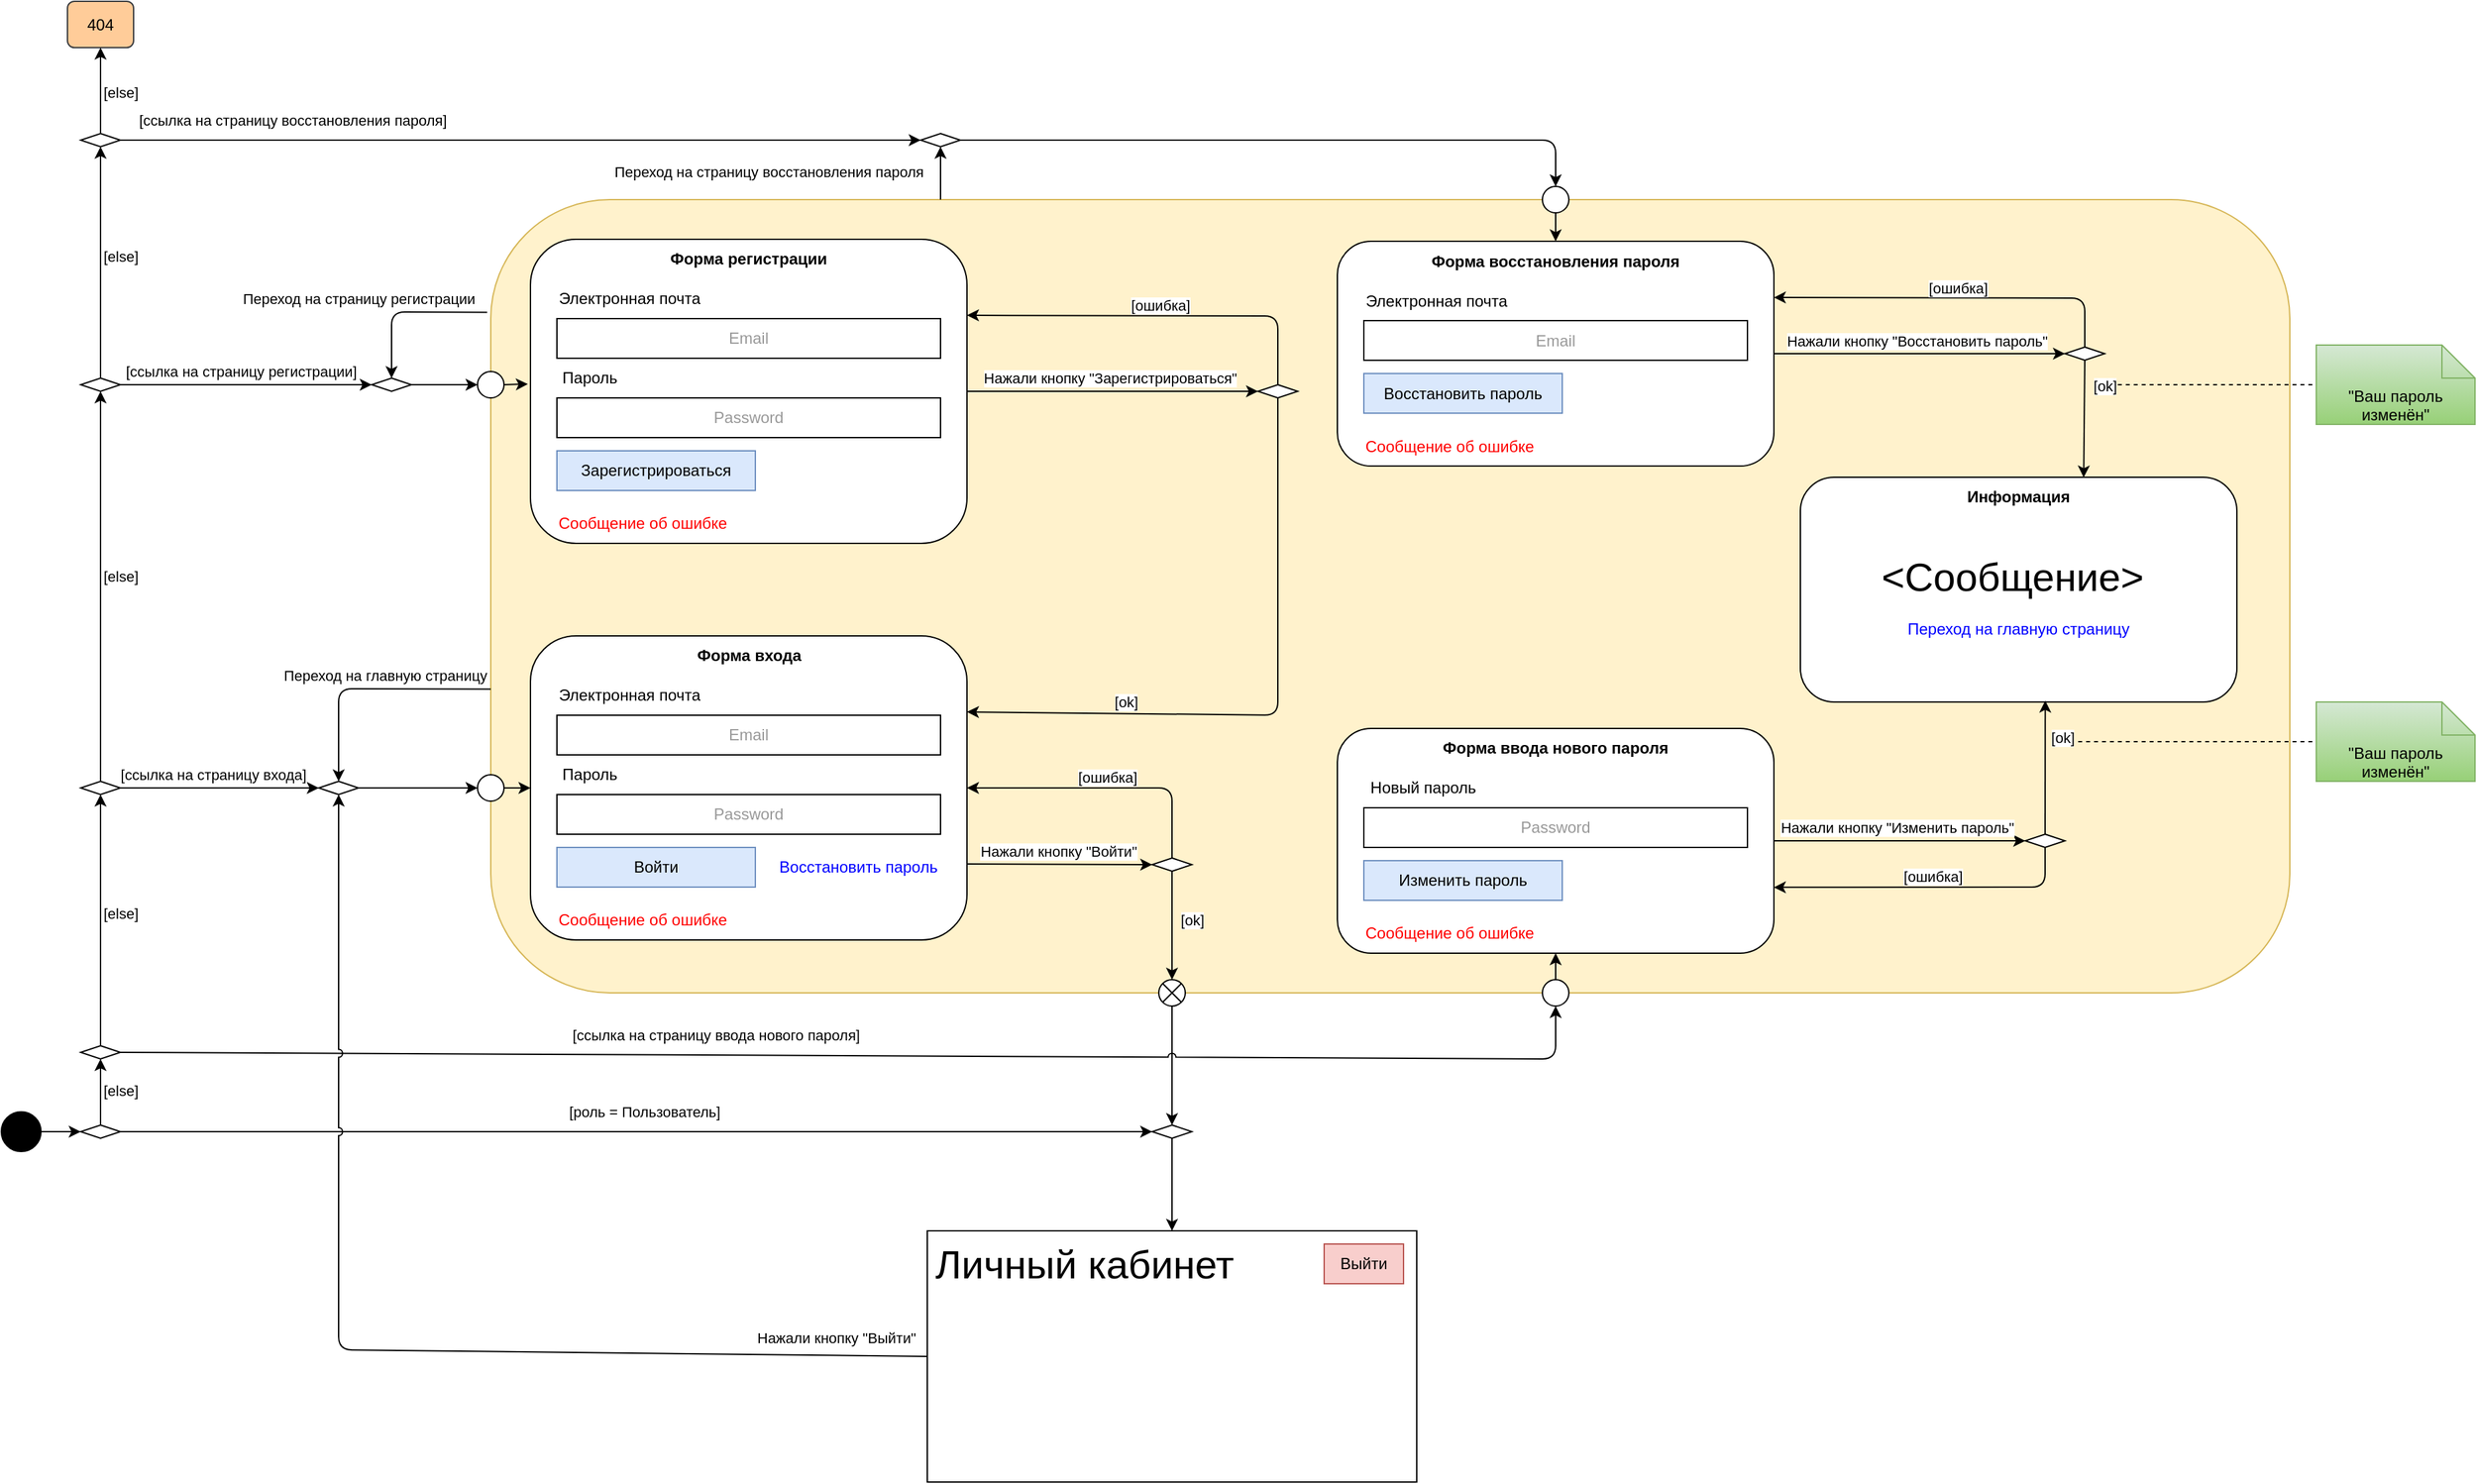 <mxfile version="23.0.2" type="device">
  <diagram name="Страница — 1" id="lwFxoNZVOsWcV77fsAZV">
    <mxGraphModel dx="2455" dy="1097" grid="1" gridSize="10" guides="1" tooltips="1" connect="1" arrows="1" fold="1" page="1" pageScale="1" pageWidth="827" pageHeight="1169" math="0" shadow="0">
      <root>
        <mxCell id="0" />
        <mxCell id="1" parent="0" />
        <mxCell id="IgeLQids6hlCfI4V9-Eq-91" value="" style="rounded=1;whiteSpace=wrap;html=1;fillColor=#fff2cc;strokeColor=#d6b656;" vertex="1" parent="1">
          <mxGeometry x="180" y="190" width="1360" height="600" as="geometry" />
        </mxCell>
        <mxCell id="IgeLQids6hlCfI4V9-Eq-2" value="" style="rounded=1;whiteSpace=wrap;html=1;" vertex="1" parent="1">
          <mxGeometry x="210" y="220" width="330" height="230" as="geometry" />
        </mxCell>
        <mxCell id="IgeLQids6hlCfI4V9-Eq-3" value="&lt;b&gt;Форма регистрации&lt;/b&gt;" style="text;html=1;strokeColor=none;fillColor=none;align=center;verticalAlign=middle;whiteSpace=wrap;rounded=0;" vertex="1" parent="1">
          <mxGeometry x="305" y="220" width="140" height="30" as="geometry" />
        </mxCell>
        <mxCell id="IgeLQids6hlCfI4V9-Eq-5" value="Электронная почта" style="text;html=1;strokeColor=none;fillColor=none;align=center;verticalAlign=middle;whiteSpace=wrap;rounded=0;" vertex="1" parent="1">
          <mxGeometry x="230" y="250" width="110" height="30" as="geometry" />
        </mxCell>
        <mxCell id="IgeLQids6hlCfI4V9-Eq-6" value="&lt;font color=&quot;#999999&quot;&gt;Email&lt;/font&gt;" style="rounded=0;whiteSpace=wrap;html=1;" vertex="1" parent="1">
          <mxGeometry x="230" y="280" width="290" height="30" as="geometry" />
        </mxCell>
        <mxCell id="IgeLQids6hlCfI4V9-Eq-7" value="Пароль" style="text;html=1;strokeColor=none;fillColor=none;align=center;verticalAlign=middle;whiteSpace=wrap;rounded=0;" vertex="1" parent="1">
          <mxGeometry x="230" y="310" width="50" height="30" as="geometry" />
        </mxCell>
        <mxCell id="IgeLQids6hlCfI4V9-Eq-8" value="&lt;font color=&quot;#999999&quot;&gt;Password&lt;/font&gt;" style="rounded=0;whiteSpace=wrap;html=1;" vertex="1" parent="1">
          <mxGeometry x="230" y="340" width="290" height="30" as="geometry" />
        </mxCell>
        <mxCell id="IgeLQids6hlCfI4V9-Eq-9" value="Зарегистрироваться" style="rounded=0;whiteSpace=wrap;html=1;fillColor=#dae8fc;strokeColor=#6c8ebf;" vertex="1" parent="1">
          <mxGeometry x="230" y="380" width="150" height="30" as="geometry" />
        </mxCell>
        <mxCell id="IgeLQids6hlCfI4V9-Eq-10" value="&lt;font color=&quot;#ff0000&quot;&gt;Сообщение об ошибке&lt;/font&gt;" style="text;html=1;strokeColor=none;fillColor=none;align=center;verticalAlign=middle;whiteSpace=wrap;rounded=0;" vertex="1" parent="1">
          <mxGeometry x="230" y="420" width="130" height="30" as="geometry" />
        </mxCell>
        <mxCell id="IgeLQids6hlCfI4V9-Eq-11" value="" style="rounded=1;whiteSpace=wrap;html=1;" vertex="1" parent="1">
          <mxGeometry x="820" y="221.53" width="330" height="170" as="geometry" />
        </mxCell>
        <mxCell id="IgeLQids6hlCfI4V9-Eq-12" value="&lt;b&gt;Форма восстановления пароля&lt;/b&gt;" style="text;html=1;strokeColor=none;fillColor=none;align=center;verticalAlign=middle;whiteSpace=wrap;rounded=0;" vertex="1" parent="1">
          <mxGeometry x="890" y="221.53" width="190" height="30" as="geometry" />
        </mxCell>
        <mxCell id="IgeLQids6hlCfI4V9-Eq-13" value="Электронная почта" style="text;html=1;strokeColor=none;fillColor=none;align=center;verticalAlign=middle;whiteSpace=wrap;rounded=0;" vertex="1" parent="1">
          <mxGeometry x="840" y="251.53" width="110" height="30" as="geometry" />
        </mxCell>
        <mxCell id="IgeLQids6hlCfI4V9-Eq-14" value="&lt;font color=&quot;#999999&quot;&gt;Email&lt;/font&gt;" style="rounded=0;whiteSpace=wrap;html=1;" vertex="1" parent="1">
          <mxGeometry x="840" y="281.53" width="290" height="30" as="geometry" />
        </mxCell>
        <mxCell id="IgeLQids6hlCfI4V9-Eq-17" value="Восстановить пароль" style="rounded=0;whiteSpace=wrap;html=1;fillColor=#dae8fc;strokeColor=#6c8ebf;" vertex="1" parent="1">
          <mxGeometry x="840" y="321.53" width="150" height="30" as="geometry" />
        </mxCell>
        <mxCell id="IgeLQids6hlCfI4V9-Eq-18" value="&lt;font color=&quot;#ff0000&quot;&gt;Сообщение об ошибке&lt;/font&gt;" style="text;html=1;strokeColor=none;fillColor=none;align=center;verticalAlign=middle;whiteSpace=wrap;rounded=0;" vertex="1" parent="1">
          <mxGeometry x="840" y="361.53" width="130" height="30" as="geometry" />
        </mxCell>
        <mxCell id="IgeLQids6hlCfI4V9-Eq-19" value="" style="rounded=1;whiteSpace=wrap;html=1;" vertex="1" parent="1">
          <mxGeometry x="1170" y="400" width="330" height="170" as="geometry" />
        </mxCell>
        <mxCell id="IgeLQids6hlCfI4V9-Eq-20" value="&lt;b&gt;Информация&lt;/b&gt;" style="text;html=1;strokeColor=none;fillColor=none;align=center;verticalAlign=middle;whiteSpace=wrap;rounded=0;" vertex="1" parent="1">
          <mxGeometry x="1240" y="400" width="190" height="30" as="geometry" />
        </mxCell>
        <mxCell id="IgeLQids6hlCfI4V9-Eq-24" value="&lt;font color=&quot;#0000ff&quot;&gt;Переход на главную страницу&lt;/font&gt;" style="text;html=1;strokeColor=none;fillColor=none;align=center;verticalAlign=middle;whiteSpace=wrap;rounded=0;" vertex="1" parent="1">
          <mxGeometry x="1248" y="500" width="174" height="30" as="geometry" />
        </mxCell>
        <mxCell id="IgeLQids6hlCfI4V9-Eq-25" value="&lt;font style=&quot;font-size: 30px;&quot;&gt;&amp;lt;Сообщение&amp;gt;&lt;br&gt;&lt;/font&gt;" style="text;html=1;strokeColor=none;fillColor=none;align=center;verticalAlign=middle;whiteSpace=wrap;rounded=0;" vertex="1" parent="1">
          <mxGeometry x="1218" y="460" width="225" height="30" as="geometry" />
        </mxCell>
        <mxCell id="IgeLQids6hlCfI4V9-Eq-26" value="" style="rounded=1;whiteSpace=wrap;html=1;" vertex="1" parent="1">
          <mxGeometry x="820" y="590" width="330" height="170" as="geometry" />
        </mxCell>
        <mxCell id="IgeLQids6hlCfI4V9-Eq-27" value="&lt;b&gt;Форма ввода нового пароля&lt;/b&gt;" style="text;html=1;strokeColor=none;fillColor=none;align=center;verticalAlign=middle;whiteSpace=wrap;rounded=0;" vertex="1" parent="1">
          <mxGeometry x="890" y="590" width="190" height="30" as="geometry" />
        </mxCell>
        <mxCell id="IgeLQids6hlCfI4V9-Eq-28" value="Новый пароль" style="text;html=1;strokeColor=none;fillColor=none;align=center;verticalAlign=middle;whiteSpace=wrap;rounded=0;" vertex="1" parent="1">
          <mxGeometry x="840" y="620" width="90" height="30" as="geometry" />
        </mxCell>
        <mxCell id="IgeLQids6hlCfI4V9-Eq-29" value="&lt;font color=&quot;#999999&quot;&gt;Password&lt;/font&gt;" style="rounded=0;whiteSpace=wrap;html=1;" vertex="1" parent="1">
          <mxGeometry x="840" y="650" width="290" height="30" as="geometry" />
        </mxCell>
        <mxCell id="IgeLQids6hlCfI4V9-Eq-30" value="Изменить пароль" style="rounded=0;whiteSpace=wrap;html=1;fillColor=#dae8fc;strokeColor=#6c8ebf;" vertex="1" parent="1">
          <mxGeometry x="840" y="690" width="150" height="30" as="geometry" />
        </mxCell>
        <mxCell id="IgeLQids6hlCfI4V9-Eq-31" value="&lt;font color=&quot;#ff0000&quot;&gt;Сообщение об ошибке&lt;/font&gt;" style="text;html=1;strokeColor=none;fillColor=none;align=center;verticalAlign=middle;whiteSpace=wrap;rounded=0;" vertex="1" parent="1">
          <mxGeometry x="840" y="730" width="130" height="30" as="geometry" />
        </mxCell>
        <mxCell id="IgeLQids6hlCfI4V9-Eq-38" value="" style="rounded=1;whiteSpace=wrap;html=1;" vertex="1" parent="1">
          <mxGeometry x="210" y="520" width="330" height="230" as="geometry" />
        </mxCell>
        <mxCell id="IgeLQids6hlCfI4V9-Eq-39" value="&lt;b&gt;Форма входа&lt;/b&gt;" style="text;html=1;strokeColor=none;fillColor=none;align=center;verticalAlign=middle;whiteSpace=wrap;rounded=0;" vertex="1" parent="1">
          <mxGeometry x="327.5" y="520" width="95" height="30" as="geometry" />
        </mxCell>
        <mxCell id="IgeLQids6hlCfI4V9-Eq-40" value="Электронная почта" style="text;html=1;strokeColor=none;fillColor=none;align=center;verticalAlign=middle;whiteSpace=wrap;rounded=0;" vertex="1" parent="1">
          <mxGeometry x="230" y="550" width="110" height="30" as="geometry" />
        </mxCell>
        <mxCell id="IgeLQids6hlCfI4V9-Eq-41" value="&lt;font color=&quot;#999999&quot;&gt;Email&lt;/font&gt;" style="rounded=0;whiteSpace=wrap;html=1;" vertex="1" parent="1">
          <mxGeometry x="230" y="580" width="290" height="30" as="geometry" />
        </mxCell>
        <mxCell id="IgeLQids6hlCfI4V9-Eq-42" value="Пароль" style="text;html=1;strokeColor=none;fillColor=none;align=center;verticalAlign=middle;whiteSpace=wrap;rounded=0;" vertex="1" parent="1">
          <mxGeometry x="230" y="610" width="50" height="30" as="geometry" />
        </mxCell>
        <mxCell id="IgeLQids6hlCfI4V9-Eq-43" value="&lt;font color=&quot;#999999&quot;&gt;Password&lt;/font&gt;" style="rounded=0;whiteSpace=wrap;html=1;" vertex="1" parent="1">
          <mxGeometry x="230" y="640" width="290" height="30" as="geometry" />
        </mxCell>
        <mxCell id="IgeLQids6hlCfI4V9-Eq-44" value="Войти" style="rounded=0;whiteSpace=wrap;html=1;fillColor=#dae8fc;strokeColor=#6c8ebf;" vertex="1" parent="1">
          <mxGeometry x="230" y="680" width="150" height="30" as="geometry" />
        </mxCell>
        <mxCell id="IgeLQids6hlCfI4V9-Eq-45" value="&lt;font color=&quot;#ff0000&quot;&gt;Сообщение об ошибке&lt;/font&gt;" style="text;html=1;strokeColor=none;fillColor=none;align=center;verticalAlign=middle;whiteSpace=wrap;rounded=0;" vertex="1" parent="1">
          <mxGeometry x="230" y="720" width="130" height="30" as="geometry" />
        </mxCell>
        <mxCell id="IgeLQids6hlCfI4V9-Eq-46" value="" style="rhombus;whiteSpace=wrap;html=1;" vertex="1" parent="1">
          <mxGeometry x="760" y="330" width="30" height="10" as="geometry" />
        </mxCell>
        <mxCell id="IgeLQids6hlCfI4V9-Eq-47" value="" style="endArrow=classic;html=1;rounded=1;exitX=1;exitY=0.5;exitDx=0;exitDy=0;entryX=0;entryY=0.5;entryDx=0;entryDy=0;curved=0;" edge="1" parent="1" source="IgeLQids6hlCfI4V9-Eq-2" target="IgeLQids6hlCfI4V9-Eq-46">
          <mxGeometry width="50" height="50" relative="1" as="geometry">
            <mxPoint x="660" y="335" as="sourcePoint" />
            <mxPoint x="660" y="380" as="targetPoint" />
          </mxGeometry>
        </mxCell>
        <mxCell id="IgeLQids6hlCfI4V9-Eq-48" value="Нажали кнопку &quot;Зарегистрироваться&quot;" style="edgeLabel;html=1;align=center;verticalAlign=middle;resizable=0;points=[];" vertex="1" connectable="0" parent="IgeLQids6hlCfI4V9-Eq-47">
          <mxGeometry x="-0.019" y="1" relative="1" as="geometry">
            <mxPoint y="-9" as="offset" />
          </mxGeometry>
        </mxCell>
        <mxCell id="IgeLQids6hlCfI4V9-Eq-50" value="" style="endArrow=classic;html=1;rounded=1;exitX=0.5;exitY=0;exitDx=0;exitDy=0;entryX=1;entryY=0.25;entryDx=0;entryDy=0;curved=0;" edge="1" parent="1" source="IgeLQids6hlCfI4V9-Eq-46" target="IgeLQids6hlCfI4V9-Eq-2">
          <mxGeometry width="50" height="50" relative="1" as="geometry">
            <mxPoint x="550" y="345" as="sourcePoint" />
            <mxPoint x="770" y="345" as="targetPoint" />
            <Array as="points">
              <mxPoint x="775" y="278" />
            </Array>
          </mxGeometry>
        </mxCell>
        <mxCell id="IgeLQids6hlCfI4V9-Eq-51" value="[ошибка]" style="edgeLabel;html=1;align=center;verticalAlign=middle;resizable=0;points=[];" vertex="1" connectable="0" parent="IgeLQids6hlCfI4V9-Eq-50">
          <mxGeometry x="-0.019" y="1" relative="1" as="geometry">
            <mxPoint y="-9" as="offset" />
          </mxGeometry>
        </mxCell>
        <mxCell id="IgeLQids6hlCfI4V9-Eq-54" value="" style="endArrow=classic;html=1;rounded=1;curved=0;exitX=0.5;exitY=1;exitDx=0;exitDy=0;entryX=1;entryY=0.25;entryDx=0;entryDy=0;" edge="1" parent="1" source="IgeLQids6hlCfI4V9-Eq-46" target="IgeLQids6hlCfI4V9-Eq-38">
          <mxGeometry width="50" height="50" relative="1" as="geometry">
            <mxPoint x="580" y="470" as="sourcePoint" />
            <mxPoint x="780" y="410" as="targetPoint" />
            <Array as="points">
              <mxPoint x="775" y="580" />
            </Array>
          </mxGeometry>
        </mxCell>
        <mxCell id="IgeLQids6hlCfI4V9-Eq-55" value="[ok]" style="edgeLabel;html=1;align=center;verticalAlign=middle;resizable=0;points=[];" vertex="1" connectable="0" parent="IgeLQids6hlCfI4V9-Eq-54">
          <mxGeometry x="-0.019" y="1" relative="1" as="geometry">
            <mxPoint x="-116" y="-3" as="offset" />
          </mxGeometry>
        </mxCell>
        <mxCell id="IgeLQids6hlCfI4V9-Eq-56" value="" style="rhombus;whiteSpace=wrap;html=1;" vertex="1" parent="1">
          <mxGeometry x="680" y="688" width="30" height="10" as="geometry" />
        </mxCell>
        <mxCell id="IgeLQids6hlCfI4V9-Eq-57" value="" style="endArrow=classic;html=1;rounded=1;exitX=1;exitY=0.75;exitDx=0;exitDy=0;entryX=0;entryY=0.5;entryDx=0;entryDy=0;curved=0;" edge="1" parent="1" target="IgeLQids6hlCfI4V9-Eq-56" source="IgeLQids6hlCfI4V9-Eq-38">
          <mxGeometry width="50" height="50" relative="1" as="geometry">
            <mxPoint x="540" y="685" as="sourcePoint" />
            <mxPoint x="660" y="730" as="targetPoint" />
          </mxGeometry>
        </mxCell>
        <mxCell id="IgeLQids6hlCfI4V9-Eq-58" value="Нажали кнопку &quot;Войти&quot;" style="edgeLabel;html=1;align=center;verticalAlign=middle;resizable=0;points=[];" vertex="1" connectable="0" parent="IgeLQids6hlCfI4V9-Eq-57">
          <mxGeometry x="-0.019" y="1" relative="1" as="geometry">
            <mxPoint y="-9" as="offset" />
          </mxGeometry>
        </mxCell>
        <mxCell id="IgeLQids6hlCfI4V9-Eq-72" value="" style="rhombus;whiteSpace=wrap;html=1;" vertex="1" parent="1">
          <mxGeometry x="1370" y="301.53" width="30" height="10" as="geometry" />
        </mxCell>
        <mxCell id="IgeLQids6hlCfI4V9-Eq-73" value="" style="endArrow=classic;html=1;rounded=1;entryX=0;entryY=0.5;entryDx=0;entryDy=0;curved=0;exitX=1;exitY=0.5;exitDx=0;exitDy=0;" edge="1" parent="1" target="IgeLQids6hlCfI4V9-Eq-72" source="IgeLQids6hlCfI4V9-Eq-11">
          <mxGeometry width="50" height="50" relative="1" as="geometry">
            <mxPoint x="1150" y="302.53" as="sourcePoint" />
            <mxPoint x="1270" y="347.53" as="targetPoint" />
          </mxGeometry>
        </mxCell>
        <mxCell id="IgeLQids6hlCfI4V9-Eq-74" value="Нажали кнопку &quot;Восстановить пароль&quot;" style="edgeLabel;html=1;align=center;verticalAlign=middle;resizable=0;points=[];" vertex="1" connectable="0" parent="IgeLQids6hlCfI4V9-Eq-73">
          <mxGeometry x="-0.019" y="1" relative="1" as="geometry">
            <mxPoint y="-9" as="offset" />
          </mxGeometry>
        </mxCell>
        <mxCell id="IgeLQids6hlCfI4V9-Eq-75" value="" style="endArrow=classic;html=1;rounded=1;exitX=0.5;exitY=0;exitDx=0;exitDy=0;entryX=1;entryY=0.25;entryDx=0;entryDy=0;curved=0;" edge="1" parent="1" source="IgeLQids6hlCfI4V9-Eq-72" target="IgeLQids6hlCfI4V9-Eq-11">
          <mxGeometry width="50" height="50" relative="1" as="geometry">
            <mxPoint x="1160" y="312.53" as="sourcePoint" />
            <mxPoint x="1150" y="245.53" as="targetPoint" />
            <Array as="points">
              <mxPoint x="1385" y="264.53" />
            </Array>
          </mxGeometry>
        </mxCell>
        <mxCell id="IgeLQids6hlCfI4V9-Eq-76" value="[ошибка]" style="edgeLabel;html=1;align=center;verticalAlign=middle;resizable=0;points=[];" vertex="1" connectable="0" parent="IgeLQids6hlCfI4V9-Eq-75">
          <mxGeometry x="-0.019" y="1" relative="1" as="geometry">
            <mxPoint y="-9" as="offset" />
          </mxGeometry>
        </mxCell>
        <mxCell id="IgeLQids6hlCfI4V9-Eq-77" value="" style="endArrow=classic;html=1;rounded=1;exitX=0.5;exitY=0;exitDx=0;exitDy=0;entryX=1;entryY=0.5;entryDx=0;entryDy=0;curved=0;" edge="1" parent="1" source="IgeLQids6hlCfI4V9-Eq-56" target="IgeLQids6hlCfI4V9-Eq-38">
          <mxGeometry width="50" height="50" relative="1" as="geometry">
            <mxPoint x="785" y="340" as="sourcePoint" />
            <mxPoint x="550" y="288" as="targetPoint" />
            <Array as="points">
              <mxPoint x="695" y="635" />
            </Array>
          </mxGeometry>
        </mxCell>
        <mxCell id="IgeLQids6hlCfI4V9-Eq-78" value="[ошибка]" style="edgeLabel;html=1;align=center;verticalAlign=middle;resizable=0;points=[];" vertex="1" connectable="0" parent="IgeLQids6hlCfI4V9-Eq-77">
          <mxGeometry x="-0.019" y="1" relative="1" as="geometry">
            <mxPoint y="-9" as="offset" />
          </mxGeometry>
        </mxCell>
        <mxCell id="IgeLQids6hlCfI4V9-Eq-79" value="" style="endArrow=classic;html=1;rounded=1;entryX=0.649;entryY=0.001;entryDx=0;entryDy=0;curved=0;exitX=0.5;exitY=1;exitDx=0;exitDy=0;entryPerimeter=0;" edge="1" parent="1" source="IgeLQids6hlCfI4V9-Eq-72" target="IgeLQids6hlCfI4V9-Eq-19">
          <mxGeometry width="50" height="50" relative="1" as="geometry">
            <mxPoint x="1160" y="316.53" as="sourcePoint" />
            <mxPoint x="1384.5" y="410" as="targetPoint" />
          </mxGeometry>
        </mxCell>
        <mxCell id="IgeLQids6hlCfI4V9-Eq-80" value="[ok]" style="edgeLabel;html=1;align=center;verticalAlign=middle;resizable=0;points=[];" vertex="1" connectable="0" parent="IgeLQids6hlCfI4V9-Eq-79">
          <mxGeometry x="-0.019" y="1" relative="1" as="geometry">
            <mxPoint x="14" y="-24" as="offset" />
          </mxGeometry>
        </mxCell>
        <mxCell id="IgeLQids6hlCfI4V9-Eq-83" value="" style="rhombus;whiteSpace=wrap;html=1;" vertex="1" parent="1">
          <mxGeometry x="1340" y="670" width="30" height="10" as="geometry" />
        </mxCell>
        <mxCell id="IgeLQids6hlCfI4V9-Eq-84" value="" style="endArrow=classic;html=1;rounded=1;entryX=0;entryY=0.5;entryDx=0;entryDy=0;curved=0;exitX=1;exitY=0.5;exitDx=0;exitDy=0;" edge="1" parent="1" target="IgeLQids6hlCfI4V9-Eq-83" source="IgeLQids6hlCfI4V9-Eq-26">
          <mxGeometry width="50" height="50" relative="1" as="geometry">
            <mxPoint x="1150" y="675" as="sourcePoint" />
            <mxPoint x="1270" y="716" as="targetPoint" />
          </mxGeometry>
        </mxCell>
        <mxCell id="IgeLQids6hlCfI4V9-Eq-85" value="Нажали кнопку &quot;Изменить пароль&quot;" style="edgeLabel;html=1;align=center;verticalAlign=middle;resizable=0;points=[];" vertex="1" connectable="0" parent="IgeLQids6hlCfI4V9-Eq-84">
          <mxGeometry x="-0.019" y="1" relative="1" as="geometry">
            <mxPoint y="-9" as="offset" />
          </mxGeometry>
        </mxCell>
        <mxCell id="IgeLQids6hlCfI4V9-Eq-87" value="" style="endArrow=classic;html=1;rounded=1;entryX=0.561;entryY=0.994;entryDx=0;entryDy=0;curved=0;exitX=0.5;exitY=0;exitDx=0;exitDy=0;entryPerimeter=0;" edge="1" parent="1" source="IgeLQids6hlCfI4V9-Eq-83" target="IgeLQids6hlCfI4V9-Eq-19">
          <mxGeometry width="50" height="50" relative="1" as="geometry">
            <mxPoint x="1395" y="310" as="sourcePoint" />
            <mxPoint x="1395" y="408" as="targetPoint" />
          </mxGeometry>
        </mxCell>
        <mxCell id="IgeLQids6hlCfI4V9-Eq-88" value="[ok]" style="edgeLabel;html=1;align=center;verticalAlign=middle;resizable=0;points=[];" vertex="1" connectable="0" parent="IgeLQids6hlCfI4V9-Eq-87">
          <mxGeometry x="-0.019" y="1" relative="1" as="geometry">
            <mxPoint x="14" y="-24" as="offset" />
          </mxGeometry>
        </mxCell>
        <mxCell id="IgeLQids6hlCfI4V9-Eq-89" value="" style="endArrow=classic;html=1;rounded=1;exitX=0.5;exitY=1;exitDx=0;exitDy=0;entryX=1;entryY=0.707;entryDx=0;entryDy=0;curved=0;entryPerimeter=0;" edge="1" parent="1" source="IgeLQids6hlCfI4V9-Eq-83" target="IgeLQids6hlCfI4V9-Eq-26">
          <mxGeometry width="50" height="50" relative="1" as="geometry">
            <mxPoint x="1365" y="787" as="sourcePoint" />
            <mxPoint x="1130" y="750" as="targetPoint" />
            <Array as="points">
              <mxPoint x="1355" y="710" />
            </Array>
          </mxGeometry>
        </mxCell>
        <mxCell id="IgeLQids6hlCfI4V9-Eq-90" value="[ошибка]" style="edgeLabel;html=1;align=center;verticalAlign=middle;resizable=0;points=[];" vertex="1" connectable="0" parent="IgeLQids6hlCfI4V9-Eq-89">
          <mxGeometry x="-0.019" y="1" relative="1" as="geometry">
            <mxPoint y="-9" as="offset" />
          </mxGeometry>
        </mxCell>
        <mxCell id="IgeLQids6hlCfI4V9-Eq-92" value="" style="rounded=0;whiteSpace=wrap;html=1;" vertex="1" parent="1">
          <mxGeometry x="510" y="970" width="370" height="190" as="geometry" />
        </mxCell>
        <mxCell id="IgeLQids6hlCfI4V9-Eq-94" value="&lt;font style=&quot;font-size: 30px;&quot;&gt;Личный кабинет&lt;br&gt;&lt;/font&gt;" style="text;html=1;strokeColor=none;fillColor=none;align=center;verticalAlign=middle;whiteSpace=wrap;rounded=0;" vertex="1" parent="1">
          <mxGeometry x="510" y="980" width="238" height="30" as="geometry" />
        </mxCell>
        <mxCell id="IgeLQids6hlCfI4V9-Eq-96" value="Выйти" style="rounded=0;whiteSpace=wrap;html=1;fillColor=#f8cecc;strokeColor=#b85450;" vertex="1" parent="1">
          <mxGeometry x="810" y="980" width="60" height="30" as="geometry" />
        </mxCell>
        <mxCell id="IgeLQids6hlCfI4V9-Eq-97" value="" style="ellipse;whiteSpace=wrap;html=1;" vertex="1" parent="1">
          <mxGeometry x="170" y="320" width="20" height="20" as="geometry" />
        </mxCell>
        <mxCell id="IgeLQids6hlCfI4V9-Eq-98" value="" style="endArrow=classic;html=1;rounded=1;exitX=1;exitY=0.5;exitDx=0;exitDy=0;entryX=-0.006;entryY=0.476;entryDx=0;entryDy=0;curved=0;entryPerimeter=0;" edge="1" parent="1" source="IgeLQids6hlCfI4V9-Eq-97" target="IgeLQids6hlCfI4V9-Eq-2">
          <mxGeometry width="50" height="50" relative="1" as="geometry">
            <mxPoint x="550" y="703" as="sourcePoint" />
            <mxPoint x="690" y="703" as="targetPoint" />
          </mxGeometry>
        </mxCell>
        <mxCell id="IgeLQids6hlCfI4V9-Eq-100" value="" style="ellipse;whiteSpace=wrap;html=1;" vertex="1" parent="1">
          <mxGeometry x="170" y="625" width="20" height="20" as="geometry" />
        </mxCell>
        <mxCell id="IgeLQids6hlCfI4V9-Eq-101" value="" style="endArrow=classic;html=1;rounded=1;exitX=1;exitY=0.5;exitDx=0;exitDy=0;entryX=0;entryY=0.5;entryDx=0;entryDy=0;curved=0;" edge="1" parent="1" source="IgeLQids6hlCfI4V9-Eq-100" target="IgeLQids6hlCfI4V9-Eq-38">
          <mxGeometry width="50" height="50" relative="1" as="geometry">
            <mxPoint x="552" y="1013" as="sourcePoint" />
            <mxPoint x="210" y="639" as="targetPoint" />
          </mxGeometry>
        </mxCell>
        <mxCell id="IgeLQids6hlCfI4V9-Eq-102" value="" style="ellipse;whiteSpace=wrap;html=1;" vertex="1" parent="1">
          <mxGeometry x="975" y="780" width="20" height="20" as="geometry" />
        </mxCell>
        <mxCell id="IgeLQids6hlCfI4V9-Eq-103" value="" style="endArrow=classic;html=1;rounded=1;exitX=0.5;exitY=0;exitDx=0;exitDy=0;entryX=0.5;entryY=1;entryDx=0;entryDy=0;curved=0;" edge="1" parent="1" source="IgeLQids6hlCfI4V9-Eq-102" target="IgeLQids6hlCfI4V9-Eq-26">
          <mxGeometry width="50" height="50" relative="1" as="geometry">
            <mxPoint x="200" y="645" as="sourcePoint" />
            <mxPoint x="220" y="645" as="targetPoint" />
          </mxGeometry>
        </mxCell>
        <mxCell id="IgeLQids6hlCfI4V9-Eq-105" value="" style="ellipse;whiteSpace=wrap;html=1;" vertex="1" parent="1">
          <mxGeometry x="975" y="180" width="20" height="20" as="geometry" />
        </mxCell>
        <mxCell id="IgeLQids6hlCfI4V9-Eq-106" value="" style="endArrow=classic;html=1;rounded=1;exitX=0.5;exitY=1;exitDx=0;exitDy=0;curved=0;entryX=0.5;entryY=0;entryDx=0;entryDy=0;" edge="1" parent="1" source="IgeLQids6hlCfI4V9-Eq-105" target="IgeLQids6hlCfI4V9-Eq-11">
          <mxGeometry width="50" height="50" relative="1" as="geometry">
            <mxPoint x="995" y="790" as="sourcePoint" />
            <mxPoint x="995" y="770" as="targetPoint" />
          </mxGeometry>
        </mxCell>
        <mxCell id="IgeLQids6hlCfI4V9-Eq-107" value="" style="shape=sumEllipse;perimeter=ellipsePerimeter;html=1;backgroundOutline=1;" vertex="1" parent="1">
          <mxGeometry x="685" y="780" width="20" height="20" as="geometry" />
        </mxCell>
        <mxCell id="IgeLQids6hlCfI4V9-Eq-108" value="" style="endArrow=classic;html=1;rounded=1;entryX=0.5;entryY=0;entryDx=0;entryDy=0;curved=0;exitX=0.5;exitY=1;exitDx=0;exitDy=0;" edge="1" parent="1" source="IgeLQids6hlCfI4V9-Eq-56" target="IgeLQids6hlCfI4V9-Eq-107">
          <mxGeometry width="50" height="50" relative="1" as="geometry">
            <mxPoint x="1395" y="322" as="sourcePoint" />
            <mxPoint x="1394" y="410" as="targetPoint" />
          </mxGeometry>
        </mxCell>
        <mxCell id="IgeLQids6hlCfI4V9-Eq-109" value="[ok]" style="edgeLabel;html=1;align=center;verticalAlign=middle;resizable=0;points=[];" vertex="1" connectable="0" parent="IgeLQids6hlCfI4V9-Eq-108">
          <mxGeometry x="-0.019" y="1" relative="1" as="geometry">
            <mxPoint x="14" y="-3" as="offset" />
          </mxGeometry>
        </mxCell>
        <mxCell id="IgeLQids6hlCfI4V9-Eq-110" value="" style="rhombus;whiteSpace=wrap;html=1;" vertex="1" parent="1">
          <mxGeometry x="680" y="890" width="30" height="10" as="geometry" />
        </mxCell>
        <mxCell id="IgeLQids6hlCfI4V9-Eq-111" value="" style="endArrow=classic;html=1;rounded=1;exitX=0.5;exitY=1;exitDx=0;exitDy=0;entryX=0.5;entryY=0;entryDx=0;entryDy=0;curved=0;jumpStyle=arc;" edge="1" parent="1" source="IgeLQids6hlCfI4V9-Eq-110" target="IgeLQids6hlCfI4V9-Eq-92">
          <mxGeometry width="50" height="50" relative="1" as="geometry">
            <mxPoint x="995" y="790" as="sourcePoint" />
            <mxPoint x="995" y="770" as="targetPoint" />
          </mxGeometry>
        </mxCell>
        <mxCell id="IgeLQids6hlCfI4V9-Eq-112" value="" style="endArrow=classic;html=1;rounded=1;exitX=0.5;exitY=1;exitDx=0;exitDy=0;entryX=0.5;entryY=0;entryDx=0;entryDy=0;curved=0;jumpStyle=arc;" edge="1" parent="1" source="IgeLQids6hlCfI4V9-Eq-107" target="IgeLQids6hlCfI4V9-Eq-110">
          <mxGeometry width="50" height="50" relative="1" as="geometry">
            <mxPoint x="705" y="910" as="sourcePoint" />
            <mxPoint x="705" y="980" as="targetPoint" />
          </mxGeometry>
        </mxCell>
        <mxCell id="IgeLQids6hlCfI4V9-Eq-113" value="" style="ellipse;fillColor=strokeColor;html=1;" vertex="1" parent="1">
          <mxGeometry x="-190" y="880" width="30" height="30" as="geometry" />
        </mxCell>
        <mxCell id="IgeLQids6hlCfI4V9-Eq-114" value="" style="rhombus;whiteSpace=wrap;html=1;" vertex="1" parent="1">
          <mxGeometry x="-130" y="890" width="30" height="10" as="geometry" />
        </mxCell>
        <mxCell id="IgeLQids6hlCfI4V9-Eq-115" value="" style="endArrow=classic;html=1;rounded=1;exitX=1;exitY=0.5;exitDx=0;exitDy=0;entryX=0;entryY=0.5;entryDx=0;entryDy=0;curved=0;jumpStyle=arc;" edge="1" parent="1" source="IgeLQids6hlCfI4V9-Eq-113" target="IgeLQids6hlCfI4V9-Eq-114">
          <mxGeometry width="50" height="50" relative="1" as="geometry">
            <mxPoint x="705" y="910" as="sourcePoint" />
            <mxPoint x="705" y="980" as="targetPoint" />
          </mxGeometry>
        </mxCell>
        <mxCell id="IgeLQids6hlCfI4V9-Eq-116" value="" style="endArrow=classic;html=1;rounded=1;exitX=1;exitY=0.5;exitDx=0;exitDy=0;entryX=0;entryY=0.5;entryDx=0;entryDy=0;curved=0;jumpStyle=arc;" edge="1" parent="1" source="IgeLQids6hlCfI4V9-Eq-114" target="IgeLQids6hlCfI4V9-Eq-110">
          <mxGeometry width="50" height="50" relative="1" as="geometry">
            <mxPoint x="-150" y="905" as="sourcePoint" />
            <mxPoint x="-120" y="905" as="targetPoint" />
          </mxGeometry>
        </mxCell>
        <mxCell id="IgeLQids6hlCfI4V9-Eq-117" value="[роль = Пользователь]" style="edgeLabel;html=1;align=center;verticalAlign=middle;resizable=0;points=[];" vertex="1" connectable="0" parent="IgeLQids6hlCfI4V9-Eq-116">
          <mxGeometry x="-0.44" y="3" relative="1" as="geometry">
            <mxPoint x="177" y="-12" as="offset" />
          </mxGeometry>
        </mxCell>
        <mxCell id="IgeLQids6hlCfI4V9-Eq-118" value="" style="rhombus;whiteSpace=wrap;html=1;" vertex="1" parent="1">
          <mxGeometry x="-130" y="830" width="30" height="10" as="geometry" />
        </mxCell>
        <mxCell id="IgeLQids6hlCfI4V9-Eq-119" value="" style="endArrow=classic;html=1;rounded=1;exitX=0.5;exitY=0;exitDx=0;exitDy=0;entryX=0.5;entryY=1;entryDx=0;entryDy=0;curved=0;jumpStyle=arc;" edge="1" parent="1" source="IgeLQids6hlCfI4V9-Eq-114" target="IgeLQids6hlCfI4V9-Eq-118">
          <mxGeometry width="50" height="50" relative="1" as="geometry">
            <mxPoint x="-150" y="905" as="sourcePoint" />
            <mxPoint x="-120" y="905" as="targetPoint" />
          </mxGeometry>
        </mxCell>
        <mxCell id="IgeLQids6hlCfI4V9-Eq-120" value="[else]" style="edgeLabel;html=1;align=center;verticalAlign=middle;resizable=0;points=[];" vertex="1" connectable="0" parent="IgeLQids6hlCfI4V9-Eq-119">
          <mxGeometry x="0.052" y="1" relative="1" as="geometry">
            <mxPoint x="16" as="offset" />
          </mxGeometry>
        </mxCell>
        <mxCell id="IgeLQids6hlCfI4V9-Eq-121" value="" style="endArrow=classic;html=1;rounded=1;exitX=1;exitY=0.5;exitDx=0;exitDy=0;entryX=0.5;entryY=1;entryDx=0;entryDy=0;curved=0;jumpStyle=arc;" edge="1" parent="1" source="IgeLQids6hlCfI4V9-Eq-118" target="IgeLQids6hlCfI4V9-Eq-102">
          <mxGeometry width="50" height="50" relative="1" as="geometry">
            <mxPoint x="-90" y="905" as="sourcePoint" />
            <mxPoint x="690" y="905" as="targetPoint" />
            <Array as="points">
              <mxPoint x="985" y="840" />
            </Array>
          </mxGeometry>
        </mxCell>
        <mxCell id="IgeLQids6hlCfI4V9-Eq-122" value="[ссылка на страницу ввода нового пароля]" style="edgeLabel;html=1;align=center;verticalAlign=middle;resizable=0;points=[];" vertex="1" connectable="0" parent="IgeLQids6hlCfI4V9-Eq-121">
          <mxGeometry x="-0.44" y="3" relative="1" as="geometry">
            <mxPoint x="135" y="-12" as="offset" />
          </mxGeometry>
        </mxCell>
        <mxCell id="IgeLQids6hlCfI4V9-Eq-123" value="" style="rhombus;whiteSpace=wrap;html=1;" vertex="1" parent="1">
          <mxGeometry x="-130" y="630" width="30" height="10" as="geometry" />
        </mxCell>
        <mxCell id="IgeLQids6hlCfI4V9-Eq-124" value="" style="endArrow=classic;html=1;rounded=1;exitX=0.5;exitY=0;exitDx=0;exitDy=0;entryX=0.5;entryY=1;entryDx=0;entryDy=0;curved=0;jumpStyle=arc;" edge="1" parent="1" target="IgeLQids6hlCfI4V9-Eq-123" source="IgeLQids6hlCfI4V9-Eq-118">
          <mxGeometry width="50" height="50" relative="1" as="geometry">
            <mxPoint x="-115" y="820" as="sourcePoint" />
            <mxPoint x="-120" y="835" as="targetPoint" />
          </mxGeometry>
        </mxCell>
        <mxCell id="IgeLQids6hlCfI4V9-Eq-125" value="[else]" style="edgeLabel;html=1;align=center;verticalAlign=middle;resizable=0;points=[];" vertex="1" connectable="0" parent="IgeLQids6hlCfI4V9-Eq-124">
          <mxGeometry x="0.052" y="1" relative="1" as="geometry">
            <mxPoint x="16" as="offset" />
          </mxGeometry>
        </mxCell>
        <mxCell id="IgeLQids6hlCfI4V9-Eq-126" value="" style="endArrow=classic;html=1;rounded=1;exitX=1;exitY=0.5;exitDx=0;exitDy=0;entryX=0;entryY=0.5;entryDx=0;entryDy=0;curved=0;jumpStyle=arc;" edge="1" parent="1" source="IgeLQids6hlCfI4V9-Eq-123" target="IgeLQids6hlCfI4V9-Eq-129">
          <mxGeometry width="50" height="50" relative="1" as="geometry">
            <mxPoint x="-105" y="840" as="sourcePoint" />
            <mxPoint x="-105" y="780" as="targetPoint" />
          </mxGeometry>
        </mxCell>
        <mxCell id="IgeLQids6hlCfI4V9-Eq-127" value="[ссылка на страницу входа]" style="edgeLabel;html=1;align=center;verticalAlign=middle;resizable=0;points=[];" vertex="1" connectable="0" parent="IgeLQids6hlCfI4V9-Eq-126">
          <mxGeometry x="0.052" y="1" relative="1" as="geometry">
            <mxPoint x="-9" y="-9" as="offset" />
          </mxGeometry>
        </mxCell>
        <mxCell id="IgeLQids6hlCfI4V9-Eq-129" value="" style="rhombus;whiteSpace=wrap;html=1;" vertex="1" parent="1">
          <mxGeometry x="50" y="630" width="30" height="10" as="geometry" />
        </mxCell>
        <mxCell id="IgeLQids6hlCfI4V9-Eq-131" value="" style="endArrow=classic;html=1;rounded=1;exitX=1;exitY=0.5;exitDx=0;exitDy=0;entryX=0;entryY=0.5;entryDx=0;entryDy=0;curved=0;jumpStyle=arc;" edge="1" parent="1" source="IgeLQids6hlCfI4V9-Eq-129" target="IgeLQids6hlCfI4V9-Eq-100">
          <mxGeometry width="50" height="50" relative="1" as="geometry">
            <mxPoint x="705" y="910" as="sourcePoint" />
            <mxPoint x="705" y="980" as="targetPoint" />
          </mxGeometry>
        </mxCell>
        <mxCell id="IgeLQids6hlCfI4V9-Eq-132" value="" style="endArrow=classic;html=1;rounded=1;exitX=0;exitY=0.617;exitDx=0;exitDy=0;entryX=0.5;entryY=0;entryDx=0;entryDy=0;curved=0;jumpStyle=arc;exitPerimeter=0;" edge="1" parent="1" source="IgeLQids6hlCfI4V9-Eq-91" target="IgeLQids6hlCfI4V9-Eq-129">
          <mxGeometry width="50" height="50" relative="1" as="geometry">
            <mxPoint x="90" y="645" as="sourcePoint" />
            <mxPoint x="180" y="645" as="targetPoint" />
            <Array as="points">
              <mxPoint x="65" y="560" />
            </Array>
          </mxGeometry>
        </mxCell>
        <mxCell id="IgeLQids6hlCfI4V9-Eq-133" value="Переход на главную страницу" style="edgeLabel;html=1;align=center;verticalAlign=middle;resizable=0;points=[];" vertex="1" connectable="0" parent="IgeLQids6hlCfI4V9-Eq-132">
          <mxGeometry x="-0.046" y="-1" relative="1" as="geometry">
            <mxPoint x="8" y="-9" as="offset" />
          </mxGeometry>
        </mxCell>
        <mxCell id="IgeLQids6hlCfI4V9-Eq-134" value="" style="endArrow=classic;html=1;rounded=1;exitX=0;exitY=0.5;exitDx=0;exitDy=0;entryX=0.5;entryY=1;entryDx=0;entryDy=0;curved=0;jumpStyle=arc;" edge="1" parent="1" source="IgeLQids6hlCfI4V9-Eq-92" target="IgeLQids6hlCfI4V9-Eq-129">
          <mxGeometry width="50" height="50" relative="1" as="geometry">
            <mxPoint x="190" y="570" as="sourcePoint" />
            <mxPoint x="75" y="640" as="targetPoint" />
            <Array as="points">
              <mxPoint x="65" y="1060" />
            </Array>
          </mxGeometry>
        </mxCell>
        <mxCell id="IgeLQids6hlCfI4V9-Eq-135" value="Нажали кнопку &quot;Выйти&quot;" style="edgeLabel;html=1;align=center;verticalAlign=middle;resizable=0;points=[];" vertex="1" connectable="0" parent="IgeLQids6hlCfI4V9-Eq-134">
          <mxGeometry x="-0.046" y="-1" relative="1" as="geometry">
            <mxPoint x="343" y="-9" as="offset" />
          </mxGeometry>
        </mxCell>
        <mxCell id="IgeLQids6hlCfI4V9-Eq-136" value="" style="rhombus;whiteSpace=wrap;html=1;" vertex="1" parent="1">
          <mxGeometry x="90" y="325" width="30" height="10" as="geometry" />
        </mxCell>
        <mxCell id="IgeLQids6hlCfI4V9-Eq-137" value="" style="endArrow=classic;html=1;rounded=1;exitX=1;exitY=0.5;exitDx=0;exitDy=0;entryX=0;entryY=0.5;entryDx=0;entryDy=0;curved=0;jumpStyle=arc;" edge="1" parent="1" source="IgeLQids6hlCfI4V9-Eq-136">
          <mxGeometry width="50" height="50" relative="1" as="geometry">
            <mxPoint x="705" y="605" as="sourcePoint" />
            <mxPoint x="170" y="330" as="targetPoint" />
          </mxGeometry>
        </mxCell>
        <mxCell id="IgeLQids6hlCfI4V9-Eq-138" value="" style="endArrow=classic;html=1;rounded=1;exitX=-0.002;exitY=0.142;exitDx=0;exitDy=0;entryX=0.5;entryY=0;entryDx=0;entryDy=0;curved=0;jumpStyle=arc;exitPerimeter=0;" edge="1" parent="1" target="IgeLQids6hlCfI4V9-Eq-136" source="IgeLQids6hlCfI4V9-Eq-91">
          <mxGeometry width="50" height="50" relative="1" as="geometry">
            <mxPoint x="180" y="255" as="sourcePoint" />
            <mxPoint x="180" y="340" as="targetPoint" />
            <Array as="points">
              <mxPoint x="105" y="275" />
            </Array>
          </mxGeometry>
        </mxCell>
        <mxCell id="IgeLQids6hlCfI4V9-Eq-139" value="Переход на страницу регистрации" style="edgeLabel;html=1;align=center;verticalAlign=middle;resizable=0;points=[];" vertex="1" connectable="0" parent="IgeLQids6hlCfI4V9-Eq-138">
          <mxGeometry x="-0.046" y="-1" relative="1" as="geometry">
            <mxPoint x="-39" y="-9" as="offset" />
          </mxGeometry>
        </mxCell>
        <mxCell id="IgeLQids6hlCfI4V9-Eq-140" value="" style="rhombus;whiteSpace=wrap;html=1;" vertex="1" parent="1">
          <mxGeometry x="-130" y="325" width="30" height="10" as="geometry" />
        </mxCell>
        <mxCell id="IgeLQids6hlCfI4V9-Eq-141" value="" style="endArrow=classic;html=1;rounded=1;exitX=0.5;exitY=0;exitDx=0;exitDy=0;entryX=0.5;entryY=1;entryDx=0;entryDy=0;curved=0;jumpStyle=arc;" edge="1" parent="1" target="IgeLQids6hlCfI4V9-Eq-140" source="IgeLQids6hlCfI4V9-Eq-123">
          <mxGeometry width="50" height="50" relative="1" as="geometry">
            <mxPoint x="-115" y="580" as="sourcePoint" />
            <mxPoint x="-120" y="585" as="targetPoint" />
          </mxGeometry>
        </mxCell>
        <mxCell id="IgeLQids6hlCfI4V9-Eq-142" value="[else]" style="edgeLabel;html=1;align=center;verticalAlign=middle;resizable=0;points=[];" vertex="1" connectable="0" parent="IgeLQids6hlCfI4V9-Eq-141">
          <mxGeometry x="0.052" y="1" relative="1" as="geometry">
            <mxPoint x="16" as="offset" />
          </mxGeometry>
        </mxCell>
        <mxCell id="IgeLQids6hlCfI4V9-Eq-143" value="" style="endArrow=classic;html=1;rounded=1;exitX=1;exitY=0.5;exitDx=0;exitDy=0;entryX=0;entryY=0.5;entryDx=0;entryDy=0;curved=0;jumpStyle=arc;" edge="1" parent="1" source="IgeLQids6hlCfI4V9-Eq-140" target="IgeLQids6hlCfI4V9-Eq-136">
          <mxGeometry width="50" height="50" relative="1" as="geometry">
            <mxPoint x="-90" y="645" as="sourcePoint" />
            <mxPoint x="60" y="645" as="targetPoint" />
          </mxGeometry>
        </mxCell>
        <mxCell id="IgeLQids6hlCfI4V9-Eq-144" value="[ссылка на страницу регистрации]" style="edgeLabel;html=1;align=center;verticalAlign=middle;resizable=0;points=[];" vertex="1" connectable="0" parent="IgeLQids6hlCfI4V9-Eq-143">
          <mxGeometry x="0.052" y="1" relative="1" as="geometry">
            <mxPoint x="-9" y="-9" as="offset" />
          </mxGeometry>
        </mxCell>
        <mxCell id="IgeLQids6hlCfI4V9-Eq-145" value="" style="rhombus;whiteSpace=wrap;html=1;" vertex="1" parent="1">
          <mxGeometry x="-130" y="140.0" width="30" height="10" as="geometry" />
        </mxCell>
        <mxCell id="IgeLQids6hlCfI4V9-Eq-146" value="" style="endArrow=classic;html=1;rounded=1;exitX=0.5;exitY=0;exitDx=0;exitDy=0;entryX=0.5;entryY=1;entryDx=0;entryDy=0;curved=0;jumpStyle=arc;" edge="1" parent="1" target="IgeLQids6hlCfI4V9-Eq-145" source="IgeLQids6hlCfI4V9-Eq-140">
          <mxGeometry width="50" height="50" relative="1" as="geometry">
            <mxPoint x="-115" y="301.53" as="sourcePoint" />
            <mxPoint x="-120" y="306.53" as="targetPoint" />
          </mxGeometry>
        </mxCell>
        <mxCell id="IgeLQids6hlCfI4V9-Eq-147" value="[else]" style="edgeLabel;html=1;align=center;verticalAlign=middle;resizable=0;points=[];" vertex="1" connectable="0" parent="IgeLQids6hlCfI4V9-Eq-146">
          <mxGeometry x="0.052" y="1" relative="1" as="geometry">
            <mxPoint x="16" as="offset" />
          </mxGeometry>
        </mxCell>
        <mxCell id="IgeLQids6hlCfI4V9-Eq-148" value="" style="endArrow=classic;html=1;rounded=1;exitX=0.25;exitY=0;exitDx=0;exitDy=0;curved=0;jumpStyle=arc;entryX=0.5;entryY=1;entryDx=0;entryDy=0;" edge="1" parent="1" source="IgeLQids6hlCfI4V9-Eq-91" target="IgeLQids6hlCfI4V9-Eq-151">
          <mxGeometry width="50" height="50" relative="1" as="geometry">
            <mxPoint x="705" y="311.53" as="sourcePoint" />
            <mxPoint x="860" y="120" as="targetPoint" />
          </mxGeometry>
        </mxCell>
        <mxCell id="IgeLQids6hlCfI4V9-Eq-149" value="Переход на страницу восстановления пароля" style="edgeLabel;html=1;align=center;verticalAlign=middle;resizable=0;points=[];" vertex="1" connectable="0" parent="IgeLQids6hlCfI4V9-Eq-148">
          <mxGeometry x="0.052" y="1" relative="1" as="geometry">
            <mxPoint x="-129" as="offset" />
          </mxGeometry>
        </mxCell>
        <mxCell id="IgeLQids6hlCfI4V9-Eq-151" value="" style="rhombus;whiteSpace=wrap;html=1;" vertex="1" parent="1">
          <mxGeometry x="505" y="140.0" width="30" height="10" as="geometry" />
        </mxCell>
        <mxCell id="IgeLQids6hlCfI4V9-Eq-152" value="" style="endArrow=classic;html=1;rounded=1;exitX=1;exitY=0.5;exitDx=0;exitDy=0;curved=0;jumpStyle=arc;entryX=0;entryY=0.5;entryDx=0;entryDy=0;" edge="1" parent="1" source="IgeLQids6hlCfI4V9-Eq-145" target="IgeLQids6hlCfI4V9-Eq-151">
          <mxGeometry width="50" height="50" relative="1" as="geometry">
            <mxPoint x="130" y="340" as="sourcePoint" />
            <mxPoint x="360" y="110" as="targetPoint" />
          </mxGeometry>
        </mxCell>
        <mxCell id="IgeLQids6hlCfI4V9-Eq-157" value="[ссылка на страницу восстановления пароля]" style="edgeLabel;html=1;align=center;verticalAlign=middle;resizable=0;points=[];" vertex="1" connectable="0" parent="IgeLQids6hlCfI4V9-Eq-152">
          <mxGeometry x="-0.635" y="1" relative="1" as="geometry">
            <mxPoint x="19" y="-14" as="offset" />
          </mxGeometry>
        </mxCell>
        <mxCell id="IgeLQids6hlCfI4V9-Eq-153" value="" style="endArrow=classic;html=1;rounded=1;exitX=1;exitY=0.5;exitDx=0;exitDy=0;curved=0;jumpStyle=arc;entryX=0.5;entryY=0;entryDx=0;entryDy=0;" edge="1" parent="1" source="IgeLQids6hlCfI4V9-Eq-151" target="IgeLQids6hlCfI4V9-Eq-105">
          <mxGeometry width="50" height="50" relative="1" as="geometry">
            <mxPoint x="-90" y="155" as="sourcePoint" />
            <mxPoint x="515" y="155" as="targetPoint" />
            <Array as="points">
              <mxPoint x="985" y="145" />
            </Array>
          </mxGeometry>
        </mxCell>
        <mxCell id="IgeLQids6hlCfI4V9-Eq-154" value="404" style="rounded=1;whiteSpace=wrap;html=1;fillColor=#ffcc99;strokeColor=#36393d;" vertex="1" parent="1">
          <mxGeometry x="-140" y="40" width="50" height="35" as="geometry" />
        </mxCell>
        <mxCell id="IgeLQids6hlCfI4V9-Eq-155" value="" style="endArrow=classic;html=1;rounded=1;exitX=0.5;exitY=0;exitDx=0;exitDy=0;entryX=0.5;entryY=1;entryDx=0;entryDy=0;curved=0;jumpStyle=arc;" edge="1" parent="1" source="IgeLQids6hlCfI4V9-Eq-145" target="IgeLQids6hlCfI4V9-Eq-154">
          <mxGeometry width="50" height="50" relative="1" as="geometry">
            <mxPoint x="-105" y="335" as="sourcePoint" />
            <mxPoint x="-105" y="160" as="targetPoint" />
          </mxGeometry>
        </mxCell>
        <mxCell id="IgeLQids6hlCfI4V9-Eq-156" value="[else]" style="edgeLabel;html=1;align=center;verticalAlign=middle;resizable=0;points=[];" vertex="1" connectable="0" parent="IgeLQids6hlCfI4V9-Eq-155">
          <mxGeometry x="0.052" y="1" relative="1" as="geometry">
            <mxPoint x="16" y="3" as="offset" />
          </mxGeometry>
        </mxCell>
        <mxCell id="IgeLQids6hlCfI4V9-Eq-158" value="&quot;Ваш пароль изменён&quot;" style="shape=note2;boundedLbl=1;whiteSpace=wrap;html=1;size=25;verticalAlign=top;align=center;fillColor=#d5e8d4;gradientColor=#97d077;strokeColor=#82b366;" vertex="1" parent="1">
          <mxGeometry x="1560" y="570" width="120" height="60" as="geometry" />
        </mxCell>
        <mxCell id="IgeLQids6hlCfI4V9-Eq-159" value="&quot;Ваш пароль изменён&quot;" style="shape=note2;boundedLbl=1;whiteSpace=wrap;html=1;size=25;verticalAlign=top;align=center;fillColor=#d5e8d4;gradientColor=#97d077;strokeColor=#82b366;" vertex="1" parent="1">
          <mxGeometry x="1560" y="300" width="120" height="60" as="geometry" />
        </mxCell>
        <mxCell id="IgeLQids6hlCfI4V9-Eq-160" value="" style="endArrow=none;dashed=1;html=1;rounded=0;entryX=0;entryY=0.5;entryDx=0;entryDy=0;entryPerimeter=0;" edge="1" parent="1" target="IgeLQids6hlCfI4V9-Eq-158">
          <mxGeometry width="50" height="50" relative="1" as="geometry">
            <mxPoint x="1380" y="600" as="sourcePoint" />
            <mxPoint x="1400" y="470" as="targetPoint" />
          </mxGeometry>
        </mxCell>
        <mxCell id="IgeLQids6hlCfI4V9-Eq-161" value="" style="endArrow=none;dashed=1;html=1;rounded=0;entryX=0;entryY=0.5;entryDx=0;entryDy=0;entryPerimeter=0;" edge="1" parent="1" target="IgeLQids6hlCfI4V9-Eq-159">
          <mxGeometry width="50" height="50" relative="1" as="geometry">
            <mxPoint x="1410" y="330" as="sourcePoint" />
            <mxPoint x="1570" y="595" as="targetPoint" />
          </mxGeometry>
        </mxCell>
        <mxCell id="IgeLQids6hlCfI4V9-Eq-162" value="&lt;font color=&quot;#0000ff&quot;&gt;Восстановить пароль&lt;/font&gt;" style="text;html=1;strokeColor=none;fillColor=none;align=center;verticalAlign=middle;whiteSpace=wrap;rounded=0;" vertex="1" parent="1">
          <mxGeometry x="396" y="680" width="124" height="30" as="geometry" />
        </mxCell>
      </root>
    </mxGraphModel>
  </diagram>
</mxfile>
